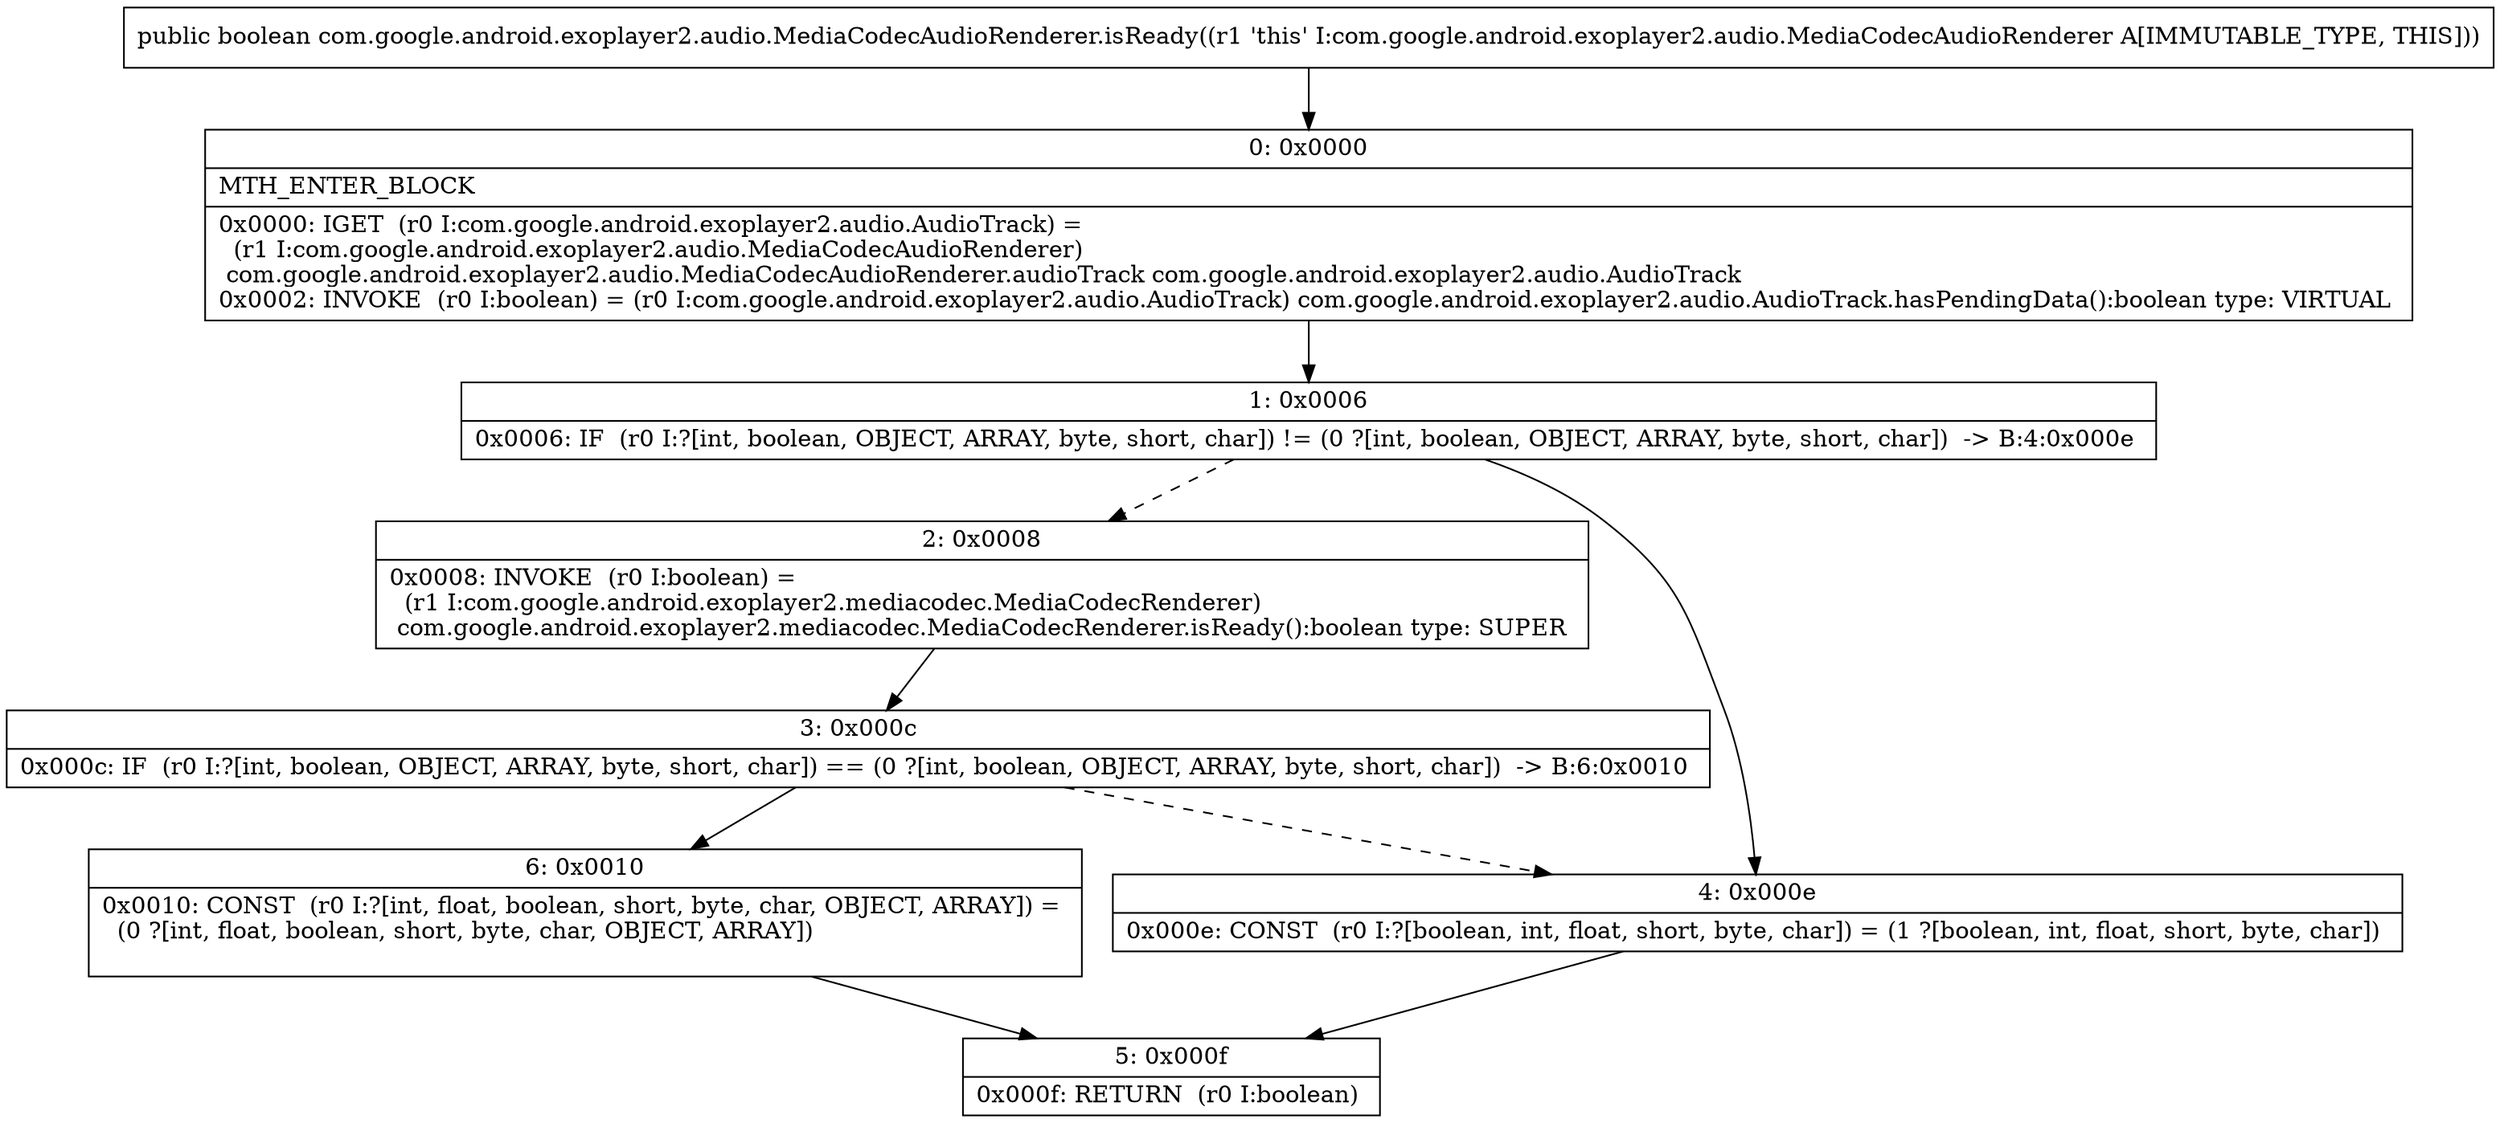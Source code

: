 digraph "CFG forcom.google.android.exoplayer2.audio.MediaCodecAudioRenderer.isReady()Z" {
Node_0 [shape=record,label="{0\:\ 0x0000|MTH_ENTER_BLOCK\l|0x0000: IGET  (r0 I:com.google.android.exoplayer2.audio.AudioTrack) = \l  (r1 I:com.google.android.exoplayer2.audio.MediaCodecAudioRenderer)\l com.google.android.exoplayer2.audio.MediaCodecAudioRenderer.audioTrack com.google.android.exoplayer2.audio.AudioTrack \l0x0002: INVOKE  (r0 I:boolean) = (r0 I:com.google.android.exoplayer2.audio.AudioTrack) com.google.android.exoplayer2.audio.AudioTrack.hasPendingData():boolean type: VIRTUAL \l}"];
Node_1 [shape=record,label="{1\:\ 0x0006|0x0006: IF  (r0 I:?[int, boolean, OBJECT, ARRAY, byte, short, char]) != (0 ?[int, boolean, OBJECT, ARRAY, byte, short, char])  \-\> B:4:0x000e \l}"];
Node_2 [shape=record,label="{2\:\ 0x0008|0x0008: INVOKE  (r0 I:boolean) = \l  (r1 I:com.google.android.exoplayer2.mediacodec.MediaCodecRenderer)\l com.google.android.exoplayer2.mediacodec.MediaCodecRenderer.isReady():boolean type: SUPER \l}"];
Node_3 [shape=record,label="{3\:\ 0x000c|0x000c: IF  (r0 I:?[int, boolean, OBJECT, ARRAY, byte, short, char]) == (0 ?[int, boolean, OBJECT, ARRAY, byte, short, char])  \-\> B:6:0x0010 \l}"];
Node_4 [shape=record,label="{4\:\ 0x000e|0x000e: CONST  (r0 I:?[boolean, int, float, short, byte, char]) = (1 ?[boolean, int, float, short, byte, char]) \l}"];
Node_5 [shape=record,label="{5\:\ 0x000f|0x000f: RETURN  (r0 I:boolean) \l}"];
Node_6 [shape=record,label="{6\:\ 0x0010|0x0010: CONST  (r0 I:?[int, float, boolean, short, byte, char, OBJECT, ARRAY]) = \l  (0 ?[int, float, boolean, short, byte, char, OBJECT, ARRAY])\l \l}"];
MethodNode[shape=record,label="{public boolean com.google.android.exoplayer2.audio.MediaCodecAudioRenderer.isReady((r1 'this' I:com.google.android.exoplayer2.audio.MediaCodecAudioRenderer A[IMMUTABLE_TYPE, THIS])) }"];
MethodNode -> Node_0;
Node_0 -> Node_1;
Node_1 -> Node_2[style=dashed];
Node_1 -> Node_4;
Node_2 -> Node_3;
Node_3 -> Node_4[style=dashed];
Node_3 -> Node_6;
Node_4 -> Node_5;
Node_6 -> Node_5;
}


